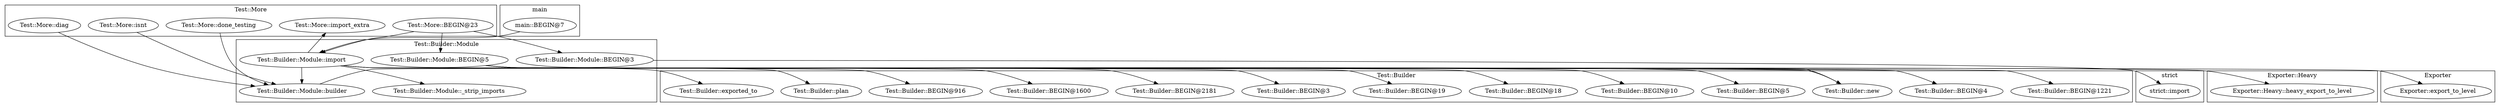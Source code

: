digraph {
graph [overlap=false]
subgraph cluster_Test_Builder {
	label="Test::Builder";
	"Test::Builder::BEGIN@916";
	"Test::Builder::BEGIN@1221";
	"Test::Builder::BEGIN@4";
	"Test::Builder::new";
	"Test::Builder::BEGIN@5";
	"Test::Builder::plan";
	"Test::Builder::BEGIN@10";
	"Test::Builder::BEGIN@18";
	"Test::Builder::BEGIN@19";
	"Test::Builder::BEGIN@3";
	"Test::Builder::exported_to";
	"Test::Builder::BEGIN@2181";
	"Test::Builder::BEGIN@1600";
}
subgraph cluster_main {
	label="main";
	"main::BEGIN@7";
}
subgraph cluster_strict {
	label="strict";
	"strict::import";
}
subgraph cluster_Test_More {
	label="Test::More";
	"Test::More::diag";
	"Test::More::isnt";
	"Test::More::import_extra";
	"Test::More::BEGIN@23";
	"Test::More::done_testing";
}
subgraph cluster_Test_Builder_Module {
	label="Test::Builder::Module";
	"Test::Builder::Module::_strip_imports";
	"Test::Builder::Module::builder";
	"Test::Builder::Module::BEGIN@5";
	"Test::Builder::Module::BEGIN@3";
	"Test::Builder::Module::import";
}
subgraph cluster_Exporter_Heavy {
	label="Exporter::Heavy";
	"Exporter::Heavy::heavy_export_to_level";
}
subgraph cluster_Exporter {
	label="Exporter";
	"Exporter::export_to_level";
}
"Test::Builder::Module::import" -> "Exporter::export_to_level";
"Test::More::diag" -> "Test::Builder::Module::builder";
"Test::More::isnt" -> "Test::Builder::Module::builder";
"Test::Builder::Module::import" -> "Test::Builder::Module::builder";
"Test::More::done_testing" -> "Test::Builder::Module::builder";
"Test::More::BEGIN@23" -> "Test::Builder::Module::BEGIN@5";
"Test::Builder::Module::BEGIN@5" -> "Test::Builder::BEGIN@4";
"Test::Builder::Module::BEGIN@5" -> "Test::Builder::BEGIN@10";
"Test::Builder::Module::BEGIN@5" -> "Test::Builder::BEGIN@19";
"Test::Builder::Module::BEGIN@5" -> "Test::Builder::BEGIN@2181";
"Test::Builder::Module::BEGIN@5" -> "Test::Builder::BEGIN@1600";
"Test::Builder::Module::import" -> "Test::Builder::Module::_strip_imports";
"Test::Builder::Module::BEGIN@5" -> "Test::Builder::BEGIN@18";
"Test::Builder::Module::BEGIN@5" -> "Test::Builder::BEGIN@1221";
"Test::Builder::Module::BEGIN@5" -> "Test::Builder::BEGIN@3";
"Test::Builder::Module::BEGIN@5" -> "Test::Builder::BEGIN@916";
"Test::Builder::Module::builder" -> "Test::Builder::new";
"Test::Builder::Module::BEGIN@5" -> "Test::Builder::new";
"Test::Builder::Module::import" -> "Exporter::Heavy::heavy_export_to_level";
"Test::Builder::Module::import" -> "Test::Builder::plan";
"Test::Builder::Module::import" -> "Test::More::import_extra";
"Test::More::BEGIN@23" -> "Test::Builder::Module::BEGIN@3";
"main::BEGIN@7" -> "Test::Builder::Module::import";
"Test::More::BEGIN@23" -> "Test::Builder::Module::import";
"Test::Builder::Module::BEGIN@5" -> "Test::Builder::BEGIN@5";
"Test::Builder::Module::BEGIN@3" -> "strict::import";
"Test::Builder::Module::import" -> "Test::Builder::exported_to";
}
